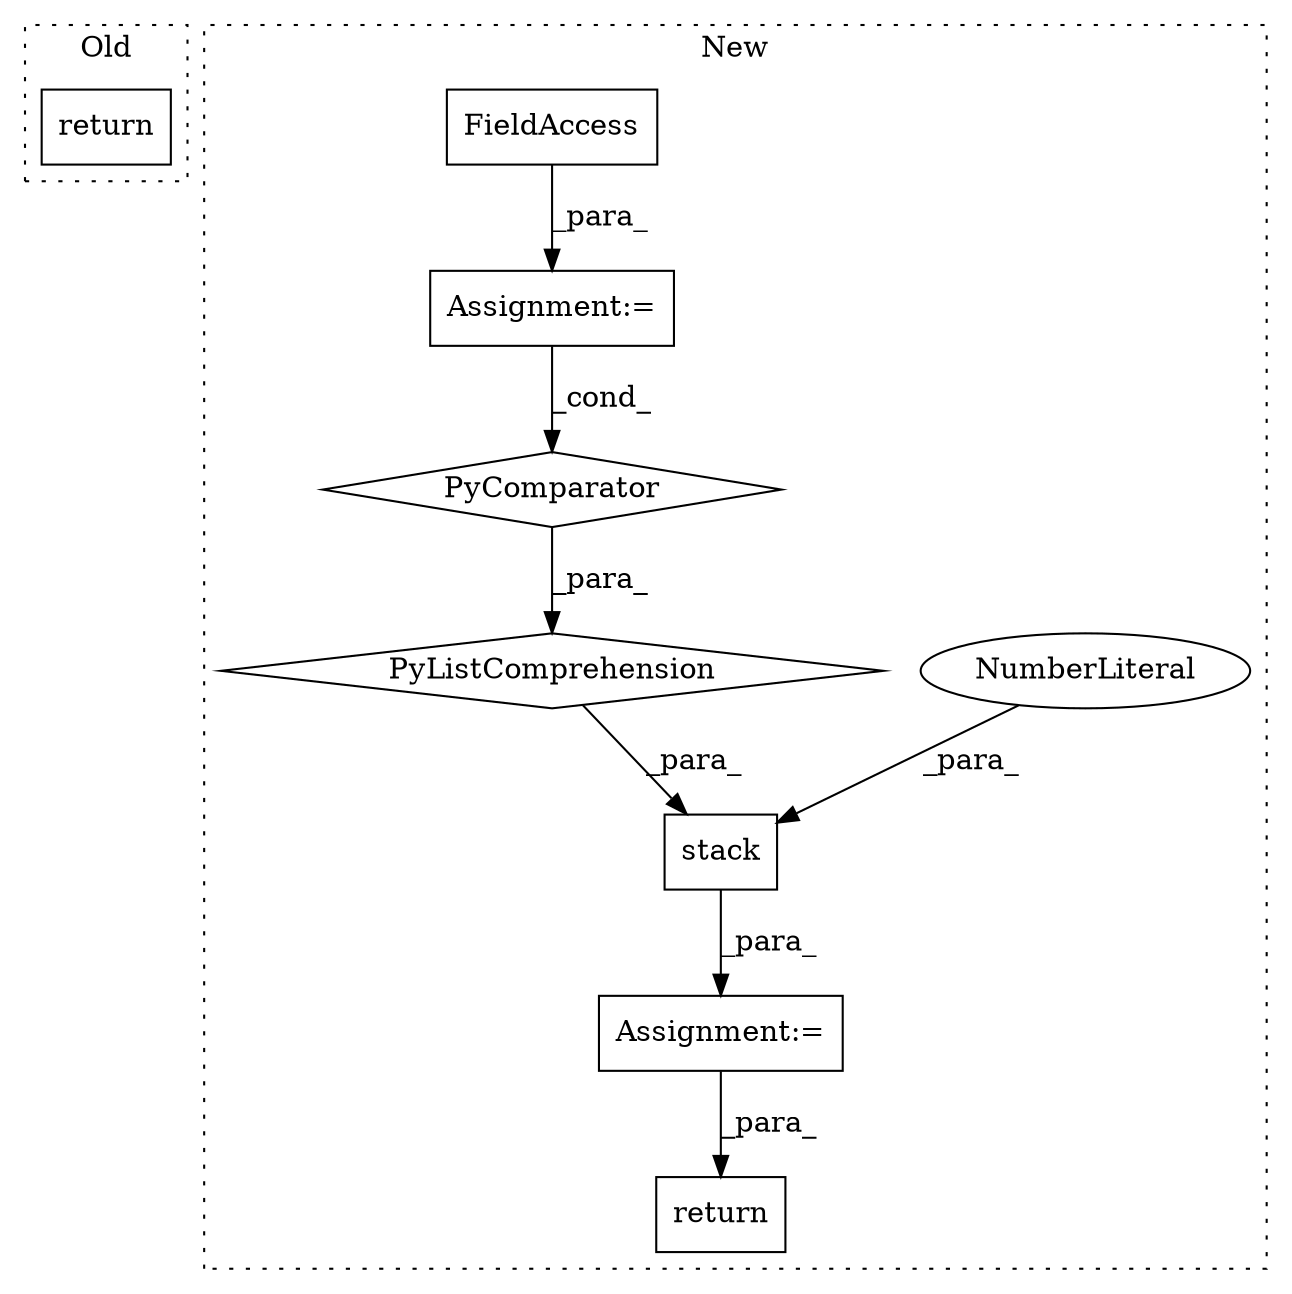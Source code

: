 digraph G {
subgraph cluster0 {
1 [label="return" a="41" s="2860" l="7" shape="box"];
label = "Old";
style="dotted";
}
subgraph cluster1 {
2 [label="stack" a="32" s="4364,4482" l="17,1" shape="box"];
3 [label="return" a="41" s="4557" l="7" shape="box"];
4 [label="Assignment:=" a="7" s="4450" l="28" shape="box"];
5 [label="NumberLiteral" a="34" s="4481" l="1" shape="ellipse"];
6 [label="PyListComprehension" a="109" s="4381" l="105" shape="diamond"];
7 [label="PyComparator" a="113" s="4450" l="28" shape="diamond"];
8 [label="FieldAccess" a="22" s="4457" l="12" shape="box"];
9 [label="Assignment:=" a="7" s="4352" l="1" shape="box"];
label = "New";
style="dotted";
}
2 -> 9 [label="_para_"];
4 -> 7 [label="_cond_"];
5 -> 2 [label="_para_"];
6 -> 2 [label="_para_"];
7 -> 6 [label="_para_"];
8 -> 4 [label="_para_"];
9 -> 3 [label="_para_"];
}